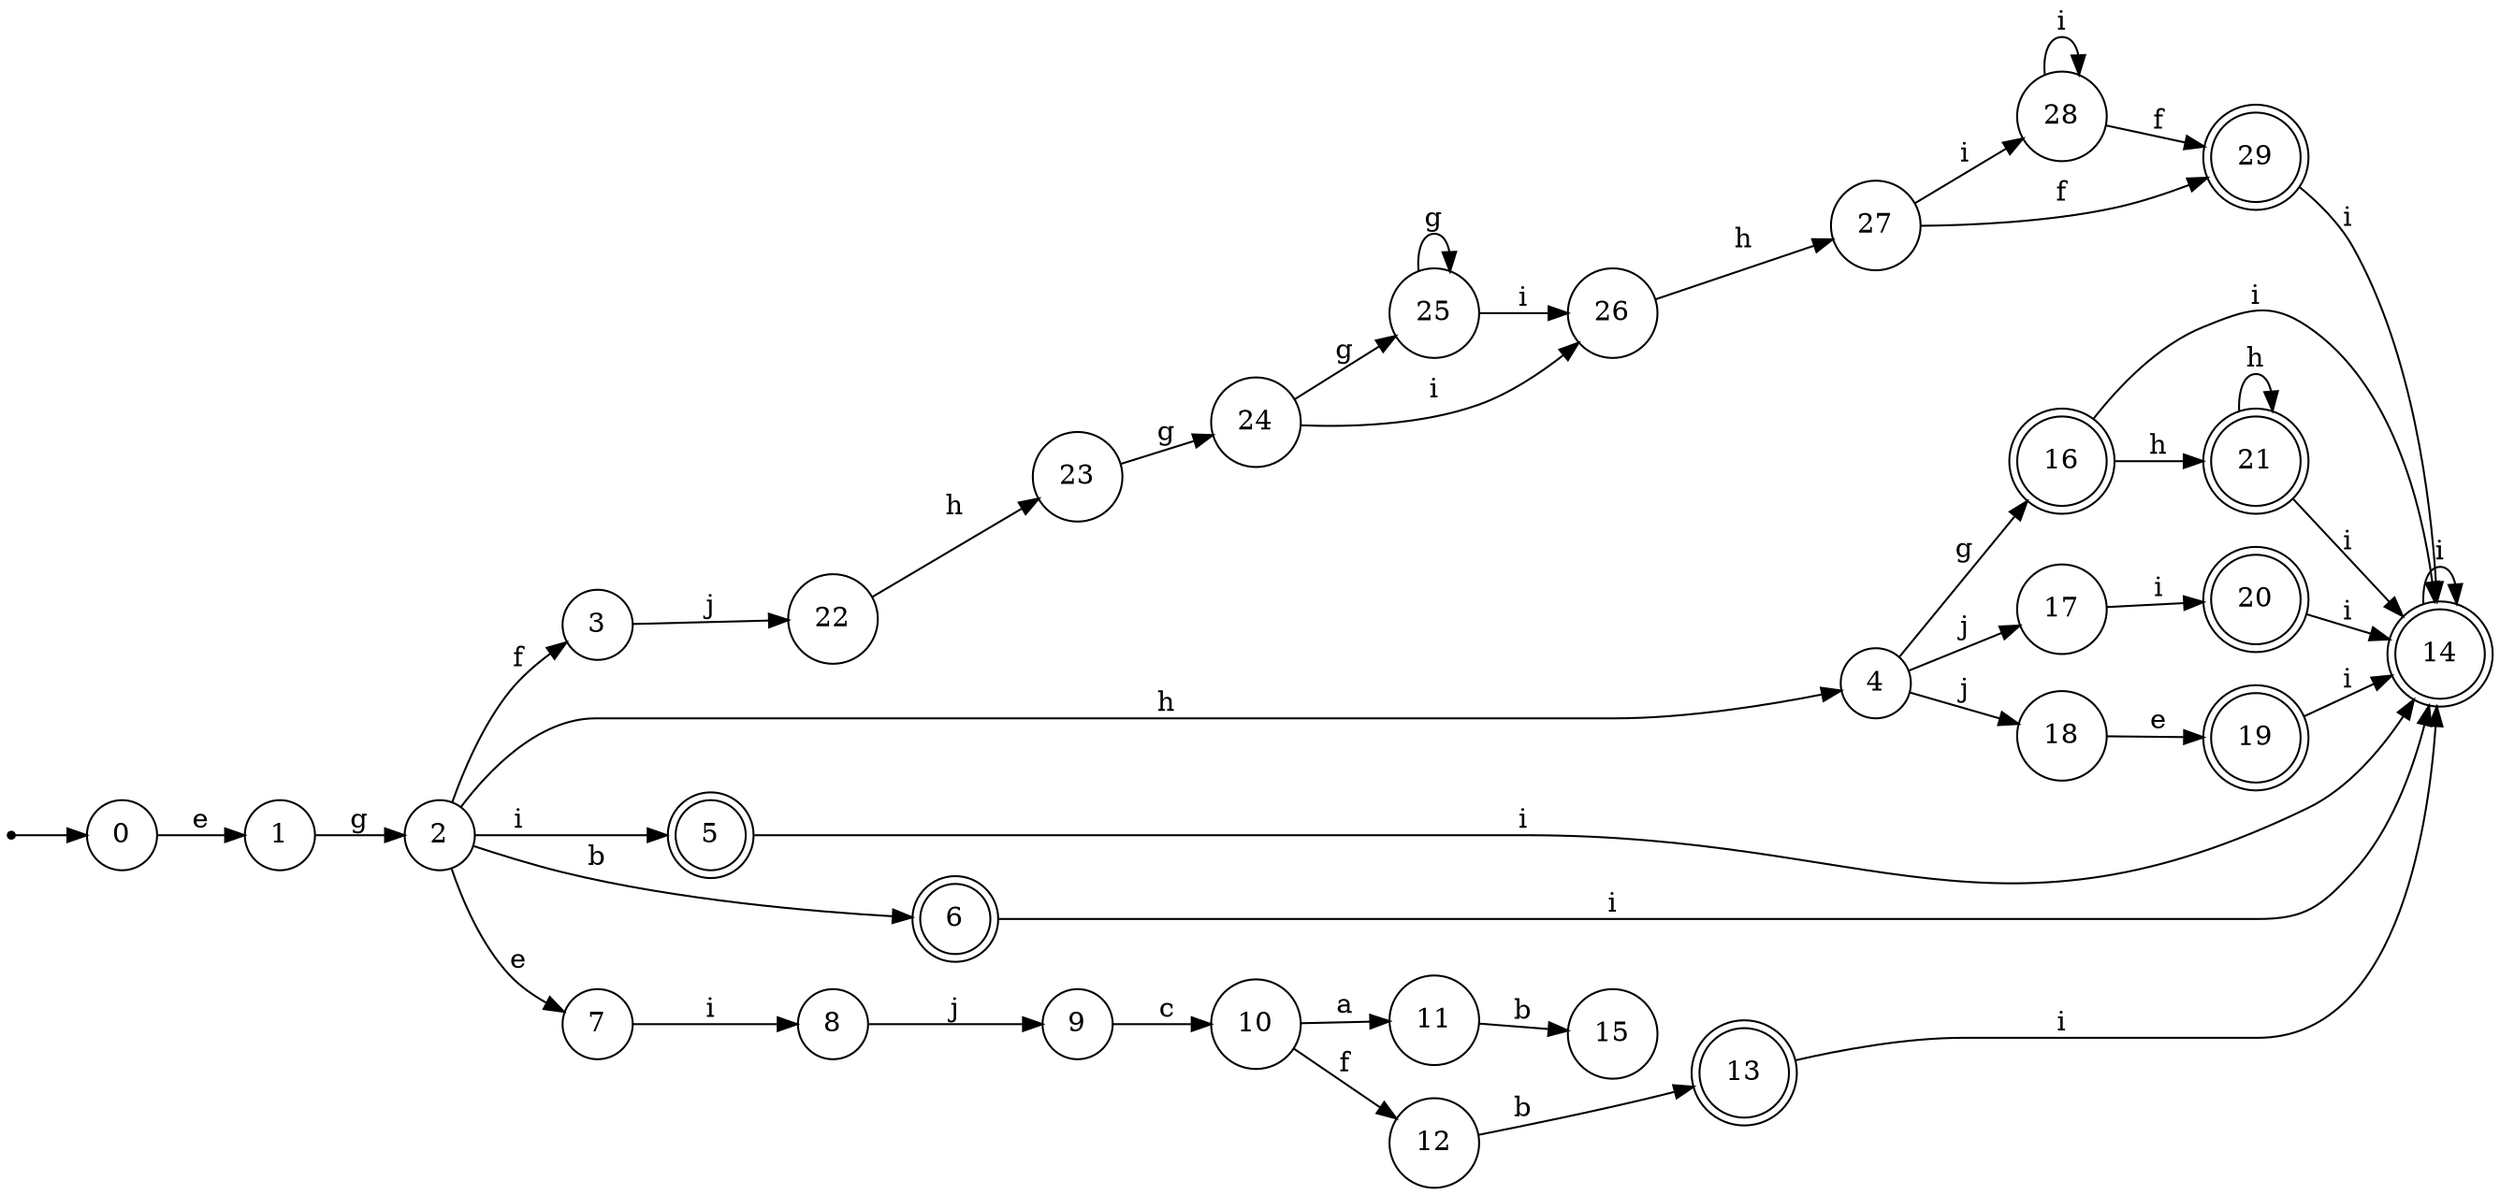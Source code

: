 digraph finite_state_machine {
rankdir=LR;
size="20,20";
node [shape = point]; "dummy0"
node [shape = circle]; "0";
"dummy0" -> "0";
node [shape = circle]; "1";
node [shape = circle]; "2";
node [shape = circle]; "3";
node [shape = circle]; "4";
node [shape = doublecircle]; "5";node [shape = doublecircle]; "6";node [shape = circle]; "7";
node [shape = circle]; "8";
node [shape = circle]; "9";
node [shape = circle]; "10";
node [shape = circle]; "11";
node [shape = circle]; "12";
node [shape = doublecircle]; "13";node [shape = doublecircle]; "14";node [shape = circle]; "15";
node [shape = doublecircle]; "16";node [shape = circle]; "17";
node [shape = circle]; "18";
node [shape = doublecircle]; "19";node [shape = doublecircle]; "20";node [shape = doublecircle]; "21";node [shape = circle]; "22";
node [shape = circle]; "23";
node [shape = circle]; "24";
node [shape = circle]; "25";
node [shape = circle]; "26";
node [shape = circle]; "27";
node [shape = circle]; "28";
node [shape = doublecircle]; "29";"0" -> "1" [label = "e"];
 "1" -> "2" [label = "g"];
 "2" -> "3" [label = "f"];
 "2" -> "4" [label = "h"];
 "2" -> "5" [label = "i"];
 "2" -> "6" [label = "b"];
 "2" -> "7" [label = "e"];
 "7" -> "8" [label = "i"];
 "8" -> "9" [label = "j"];
 "9" -> "10" [label = "c"];
 "10" -> "11" [label = "a"];
 "10" -> "12" [label = "f"];
 "12" -> "13" [label = "b"];
 "13" -> "14" [label = "i"];
 "14" -> "14" [label = "i"];
 "11" -> "15" [label = "b"];
 "6" -> "14" [label = "i"];
 "5" -> "14" [label = "i"];
 "4" -> "16" [label = "g"];
 "4" -> "17" [label = "j"];
 "4" -> "18" [label = "j"];
 "18" -> "19" [label = "e"];
 "19" -> "14" [label = "i"];
 "17" -> "20" [label = "i"];
 "20" -> "14" [label = "i"];
 "16" -> "21" [label = "h"];
 "16" -> "14" [label = "i"];
 "21" -> "21" [label = "h"];
 "21" -> "14" [label = "i"];
 "3" -> "22" [label = "j"];
 "22" -> "23" [label = "h"];
 "23" -> "24" [label = "g"];
 "24" -> "25" [label = "g"];
 "24" -> "26" [label = "i"];
 "26" -> "27" [label = "h"];
 "27" -> "28" [label = "i"];
 "27" -> "29" [label = "f"];
 "29" -> "14" [label = "i"];
 "28" -> "28" [label = "i"];
 "28" -> "29" [label = "f"];
 "25" -> "25" [label = "g"];
 "25" -> "26" [label = "i"];
 }
